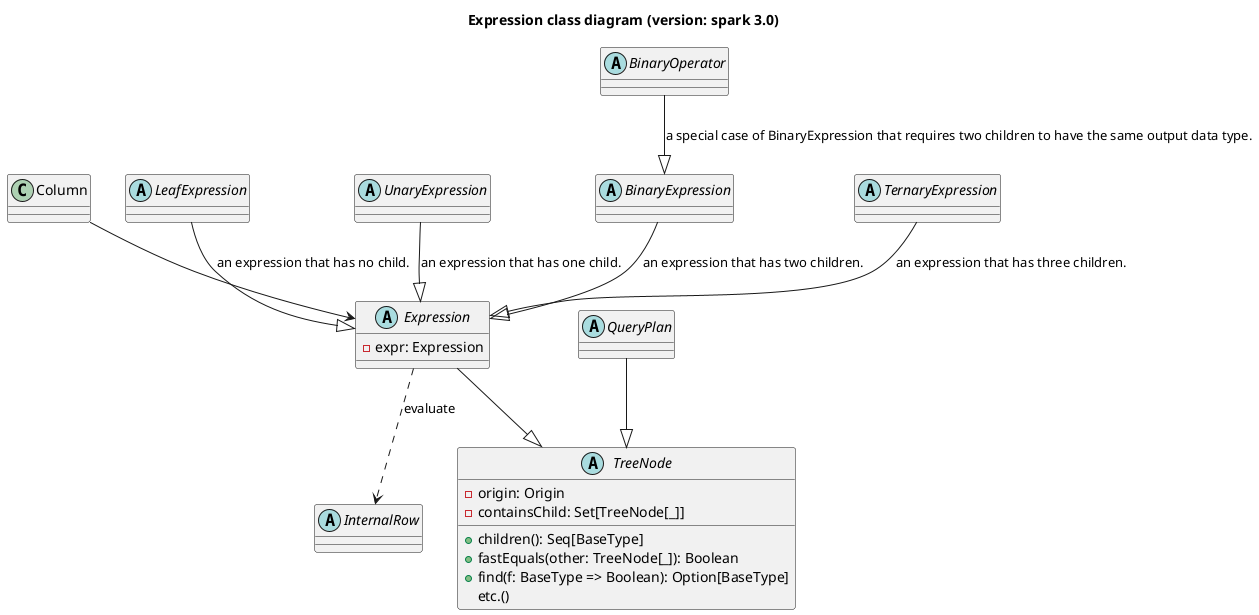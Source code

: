 @startuml
title "Expression class diagram (version: spark 3.0)"

class Column
abstract class TreeNode {
  -origin: Origin
  -containsChild: Set[TreeNode[_]]
  +children(): Seq[BaseType]
  +fastEquals(other: TreeNode[_]): Boolean
  +find(f: BaseType => Boolean): Option[BaseType]
  etc.()
}
abstract class Expression {
  -expr: Expression
}
abstract class QueryPlan
abstract class InternalRow
abstract class LeafExpression
abstract class UnaryExpression
abstract class BinaryExpression
abstract class TernaryExpression
abstract class BinaryOperator

Expression --|> TreeNode
QueryPlan --|> TreeNode
Expression ..> InternalRow: evaluate
Column --> Expression
LeafExpression --|> Expression: an expression that has no child.
UnaryExpression --|> Expression: an expression that has one child.
BinaryExpression --|> Expression: an expression that has two children. 
TernaryExpression --|> Expression: an expression that has three children.
BinaryOperator --|> BinaryExpression: a special case of BinaryExpression that requires two children to have the same output data type.
@enduml